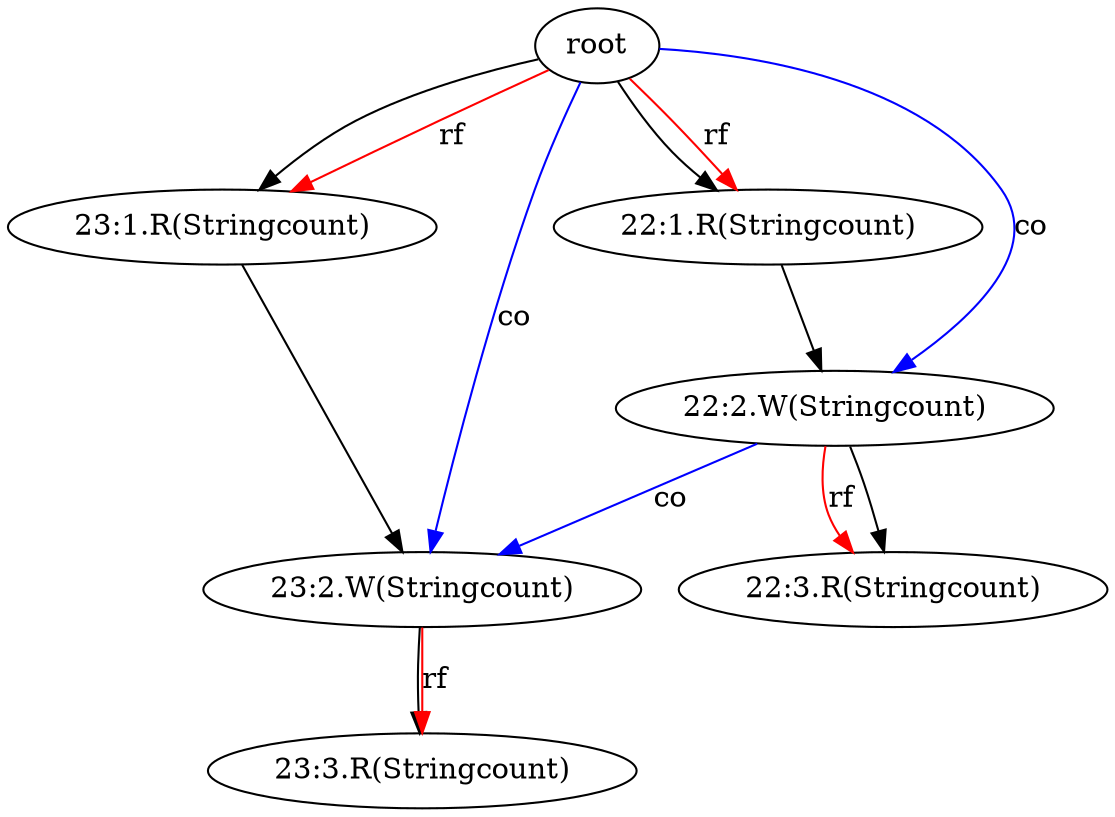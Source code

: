 digraph {
221 [label="22:1.R(Stringcount)"]
root -> 221;
root -> 221[color=red, label="rf"];
231 [label="23:1.R(Stringcount)"]
root -> 231;
root -> 231[color=red, label="rf"];
222 [label="22:2.W(Stringcount)"]
221 -> 222;
223 [label="22:3.R(Stringcount)"]
222 -> 223;
222 -> 223[color=red, label="rf"];
232 [label="23:2.W(Stringcount)"]
231 -> 232;
233 [label="23:3.R(Stringcount)"]
232 -> 233;
232 -> 233[color=red, label="rf"];
root -> 222[color=blue, label="co"];
root -> 232[color=blue, label="co"];
222 -> 232[color=blue, label="co"];
}